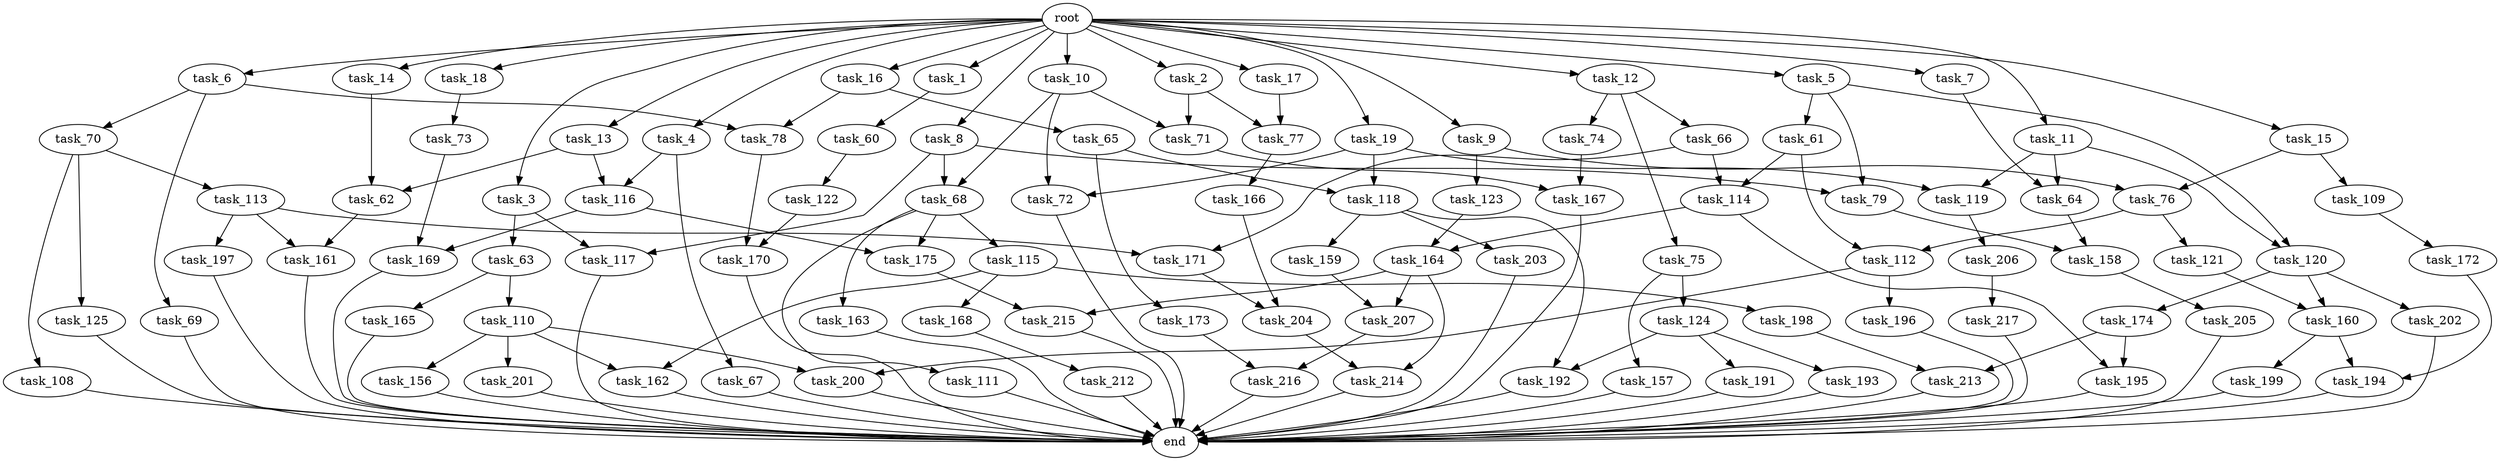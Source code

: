 digraph G {
  root [size="0.000000"];
  task_1 [size="10.240000"];
  task_2 [size="10.240000"];
  task_3 [size="10.240000"];
  task_4 [size="10.240000"];
  task_5 [size="10.240000"];
  task_6 [size="10.240000"];
  task_7 [size="10.240000"];
  task_8 [size="10.240000"];
  task_9 [size="10.240000"];
  task_10 [size="10.240000"];
  task_11 [size="10.240000"];
  task_12 [size="10.240000"];
  task_13 [size="10.240000"];
  task_14 [size="10.240000"];
  task_15 [size="10.240000"];
  task_16 [size="10.240000"];
  task_17 [size="10.240000"];
  task_18 [size="10.240000"];
  task_19 [size="10.240000"];
  task_60 [size="343597383.680000"];
  task_61 [size="6957847019.520000"];
  task_62 [size="7645041786.880000"];
  task_63 [size="1374389534.720000"];
  task_64 [size="5239860101.120000"];
  task_65 [size="4209067950.080000"];
  task_66 [size="6957847019.520000"];
  task_67 [size="343597383.680000"];
  task_68 [size="687194767.360000"];
  task_69 [size="1374389534.720000"];
  task_70 [size="1374389534.720000"];
  task_71 [size="2491081031.680000"];
  task_72 [size="4552665333.760000"];
  task_73 [size="5497558138.880000"];
  task_74 [size="6957847019.520000"];
  task_75 [size="6957847019.520000"];
  task_76 [size="7301444403.200000"];
  task_77 [size="4294967296.000000"];
  task_78 [size="5583457484.800000"];
  task_79 [size="7301444403.200000"];
  task_108 [size="3092376453.120000"];
  task_109 [size="6957847019.520000"];
  task_110 [size="6957847019.520000"];
  task_111 [size="5497558138.880000"];
  task_112 [size="8418135900.160000"];
  task_113 [size="3092376453.120000"];
  task_114 [size="5583457484.800000"];
  task_115 [size="5497558138.880000"];
  task_116 [size="5841155522.560000"];
  task_117 [size="1717986918.400000"];
  task_118 [size="5583457484.800000"];
  task_119 [size="6356551598.080000"];
  task_120 [size="9105330667.520000"];
  task_121 [size="4209067950.080000"];
  task_122 [size="6957847019.520000"];
  task_123 [size="343597383.680000"];
  task_124 [size="5497558138.880000"];
  task_125 [size="3092376453.120000"];
  task_156 [size="3092376453.120000"];
  task_157 [size="5497558138.880000"];
  task_158 [size="9105330667.520000"];
  task_159 [size="1374389534.720000"];
  task_160 [size="4552665333.760000"];
  task_161 [size="4294967296.000000"];
  task_162 [size="6184752906.240000"];
  task_163 [size="5497558138.880000"];
  task_164 [size="8418135900.160000"];
  task_165 [size="6957847019.520000"];
  task_166 [size="2147483648.000000"];
  task_167 [size="10737418240.000000"];
  task_168 [size="3092376453.120000"];
  task_169 [size="2491081031.680000"];
  task_170 [size="10050223472.639999"];
  task_171 [size="3521873182.720000"];
  task_172 [size="2147483648.000000"];
  task_173 [size="1374389534.720000"];
  task_174 [size="343597383.680000"];
  task_175 [size="7645041786.880000"];
  task_191 [size="343597383.680000"];
  task_192 [size="1717986918.400000"];
  task_193 [size="343597383.680000"];
  task_194 [size="6270652252.160000"];
  task_195 [size="6356551598.080000"];
  task_196 [size="5497558138.880000"];
  task_197 [size="2147483648.000000"];
  task_198 [size="3092376453.120000"];
  task_199 [size="5497558138.880000"];
  task_200 [size="8589934592.000000"];
  task_201 [size="3092376453.120000"];
  task_202 [size="343597383.680000"];
  task_203 [size="1374389534.720000"];
  task_204 [size="15547781611.520000"];
  task_205 [size="773094113.280000"];
  task_206 [size="5497558138.880000"];
  task_207 [size="9363028705.280001"];
  task_212 [size="1374389534.720000"];
  task_213 [size="6356551598.080000"];
  task_214 [size="6270652252.160000"];
  task_215 [size="9363028705.280001"];
  task_216 [size="4552665333.760000"];
  task_217 [size="2147483648.000000"];
  end [size="0.000000"];

  root -> task_1 [size="1.000000"];
  root -> task_2 [size="1.000000"];
  root -> task_3 [size="1.000000"];
  root -> task_4 [size="1.000000"];
  root -> task_5 [size="1.000000"];
  root -> task_6 [size="1.000000"];
  root -> task_7 [size="1.000000"];
  root -> task_8 [size="1.000000"];
  root -> task_9 [size="1.000000"];
  root -> task_10 [size="1.000000"];
  root -> task_11 [size="1.000000"];
  root -> task_12 [size="1.000000"];
  root -> task_13 [size="1.000000"];
  root -> task_14 [size="1.000000"];
  root -> task_15 [size="1.000000"];
  root -> task_16 [size="1.000000"];
  root -> task_17 [size="1.000000"];
  root -> task_18 [size="1.000000"];
  root -> task_19 [size="1.000000"];
  task_1 -> task_60 [size="33554432.000000"];
  task_2 -> task_71 [size="209715200.000000"];
  task_2 -> task_77 [size="209715200.000000"];
  task_3 -> task_63 [size="134217728.000000"];
  task_3 -> task_117 [size="134217728.000000"];
  task_4 -> task_67 [size="33554432.000000"];
  task_4 -> task_116 [size="33554432.000000"];
  task_5 -> task_61 [size="679477248.000000"];
  task_5 -> task_79 [size="679477248.000000"];
  task_5 -> task_120 [size="679477248.000000"];
  task_6 -> task_69 [size="134217728.000000"];
  task_6 -> task_70 [size="134217728.000000"];
  task_6 -> task_78 [size="134217728.000000"];
  task_7 -> task_64 [size="301989888.000000"];
  task_8 -> task_68 [size="33554432.000000"];
  task_8 -> task_79 [size="33554432.000000"];
  task_8 -> task_117 [size="33554432.000000"];
  task_9 -> task_76 [size="33554432.000000"];
  task_9 -> task_123 [size="33554432.000000"];
  task_10 -> task_68 [size="33554432.000000"];
  task_10 -> task_71 [size="33554432.000000"];
  task_10 -> task_72 [size="33554432.000000"];
  task_11 -> task_64 [size="209715200.000000"];
  task_11 -> task_119 [size="209715200.000000"];
  task_11 -> task_120 [size="209715200.000000"];
  task_12 -> task_66 [size="679477248.000000"];
  task_12 -> task_74 [size="679477248.000000"];
  task_12 -> task_75 [size="679477248.000000"];
  task_13 -> task_62 [size="536870912.000000"];
  task_13 -> task_116 [size="536870912.000000"];
  task_14 -> task_62 [size="209715200.000000"];
  task_15 -> task_76 [size="679477248.000000"];
  task_15 -> task_109 [size="679477248.000000"];
  task_16 -> task_65 [size="411041792.000000"];
  task_16 -> task_78 [size="411041792.000000"];
  task_17 -> task_77 [size="209715200.000000"];
  task_18 -> task_73 [size="536870912.000000"];
  task_19 -> task_72 [size="411041792.000000"];
  task_19 -> task_118 [size="411041792.000000"];
  task_19 -> task_119 [size="411041792.000000"];
  task_60 -> task_122 [size="679477248.000000"];
  task_61 -> task_112 [size="411041792.000000"];
  task_61 -> task_114 [size="411041792.000000"];
  task_62 -> task_161 [size="209715200.000000"];
  task_63 -> task_110 [size="679477248.000000"];
  task_63 -> task_165 [size="679477248.000000"];
  task_64 -> task_158 [size="209715200.000000"];
  task_65 -> task_118 [size="134217728.000000"];
  task_65 -> task_173 [size="134217728.000000"];
  task_66 -> task_114 [size="134217728.000000"];
  task_66 -> task_171 [size="134217728.000000"];
  task_67 -> end [size="1.000000"];
  task_68 -> task_111 [size="536870912.000000"];
  task_68 -> task_115 [size="536870912.000000"];
  task_68 -> task_163 [size="536870912.000000"];
  task_68 -> task_175 [size="536870912.000000"];
  task_69 -> end [size="1.000000"];
  task_70 -> task_108 [size="301989888.000000"];
  task_70 -> task_113 [size="301989888.000000"];
  task_70 -> task_125 [size="301989888.000000"];
  task_71 -> task_167 [size="209715200.000000"];
  task_72 -> end [size="1.000000"];
  task_73 -> task_169 [size="33554432.000000"];
  task_74 -> task_167 [size="838860800.000000"];
  task_75 -> task_124 [size="536870912.000000"];
  task_75 -> task_157 [size="536870912.000000"];
  task_76 -> task_112 [size="411041792.000000"];
  task_76 -> task_121 [size="411041792.000000"];
  task_77 -> task_166 [size="209715200.000000"];
  task_78 -> task_170 [size="679477248.000000"];
  task_79 -> task_158 [size="679477248.000000"];
  task_108 -> end [size="1.000000"];
  task_109 -> task_172 [size="209715200.000000"];
  task_110 -> task_156 [size="301989888.000000"];
  task_110 -> task_162 [size="301989888.000000"];
  task_110 -> task_200 [size="301989888.000000"];
  task_110 -> task_201 [size="301989888.000000"];
  task_111 -> end [size="1.000000"];
  task_112 -> task_196 [size="536870912.000000"];
  task_112 -> task_200 [size="536870912.000000"];
  task_113 -> task_161 [size="209715200.000000"];
  task_113 -> task_171 [size="209715200.000000"];
  task_113 -> task_197 [size="209715200.000000"];
  task_114 -> task_164 [size="411041792.000000"];
  task_114 -> task_195 [size="411041792.000000"];
  task_115 -> task_162 [size="301989888.000000"];
  task_115 -> task_168 [size="301989888.000000"];
  task_115 -> task_198 [size="301989888.000000"];
  task_116 -> task_169 [size="209715200.000000"];
  task_116 -> task_175 [size="209715200.000000"];
  task_117 -> end [size="1.000000"];
  task_118 -> task_159 [size="134217728.000000"];
  task_118 -> task_192 [size="134217728.000000"];
  task_118 -> task_203 [size="134217728.000000"];
  task_119 -> task_206 [size="536870912.000000"];
  task_120 -> task_160 [size="33554432.000000"];
  task_120 -> task_174 [size="33554432.000000"];
  task_120 -> task_202 [size="33554432.000000"];
  task_121 -> task_160 [size="411041792.000000"];
  task_122 -> task_170 [size="301989888.000000"];
  task_123 -> task_164 [size="411041792.000000"];
  task_124 -> task_191 [size="33554432.000000"];
  task_124 -> task_192 [size="33554432.000000"];
  task_124 -> task_193 [size="33554432.000000"];
  task_125 -> end [size="1.000000"];
  task_156 -> end [size="1.000000"];
  task_157 -> end [size="1.000000"];
  task_158 -> task_205 [size="75497472.000000"];
  task_159 -> task_207 [size="838860800.000000"];
  task_160 -> task_194 [size="536870912.000000"];
  task_160 -> task_199 [size="536870912.000000"];
  task_161 -> end [size="1.000000"];
  task_162 -> end [size="1.000000"];
  task_163 -> end [size="1.000000"];
  task_164 -> task_207 [size="75497472.000000"];
  task_164 -> task_214 [size="75497472.000000"];
  task_164 -> task_215 [size="75497472.000000"];
  task_165 -> end [size="1.000000"];
  task_166 -> task_204 [size="679477248.000000"];
  task_167 -> end [size="1.000000"];
  task_168 -> task_212 [size="134217728.000000"];
  task_169 -> end [size="1.000000"];
  task_170 -> end [size="1.000000"];
  task_171 -> task_204 [size="838860800.000000"];
  task_172 -> task_194 [size="75497472.000000"];
  task_173 -> task_216 [size="33554432.000000"];
  task_174 -> task_195 [size="209715200.000000"];
  task_174 -> task_213 [size="209715200.000000"];
  task_175 -> task_215 [size="838860800.000000"];
  task_191 -> end [size="1.000000"];
  task_192 -> end [size="1.000000"];
  task_193 -> end [size="1.000000"];
  task_194 -> end [size="1.000000"];
  task_195 -> end [size="1.000000"];
  task_196 -> end [size="1.000000"];
  task_197 -> end [size="1.000000"];
  task_198 -> task_213 [size="411041792.000000"];
  task_199 -> end [size="1.000000"];
  task_200 -> end [size="1.000000"];
  task_201 -> end [size="1.000000"];
  task_202 -> end [size="1.000000"];
  task_203 -> end [size="1.000000"];
  task_204 -> task_214 [size="536870912.000000"];
  task_205 -> end [size="1.000000"];
  task_206 -> task_217 [size="209715200.000000"];
  task_207 -> task_216 [size="411041792.000000"];
  task_212 -> end [size="1.000000"];
  task_213 -> end [size="1.000000"];
  task_214 -> end [size="1.000000"];
  task_215 -> end [size="1.000000"];
  task_216 -> end [size="1.000000"];
  task_217 -> end [size="1.000000"];
}
